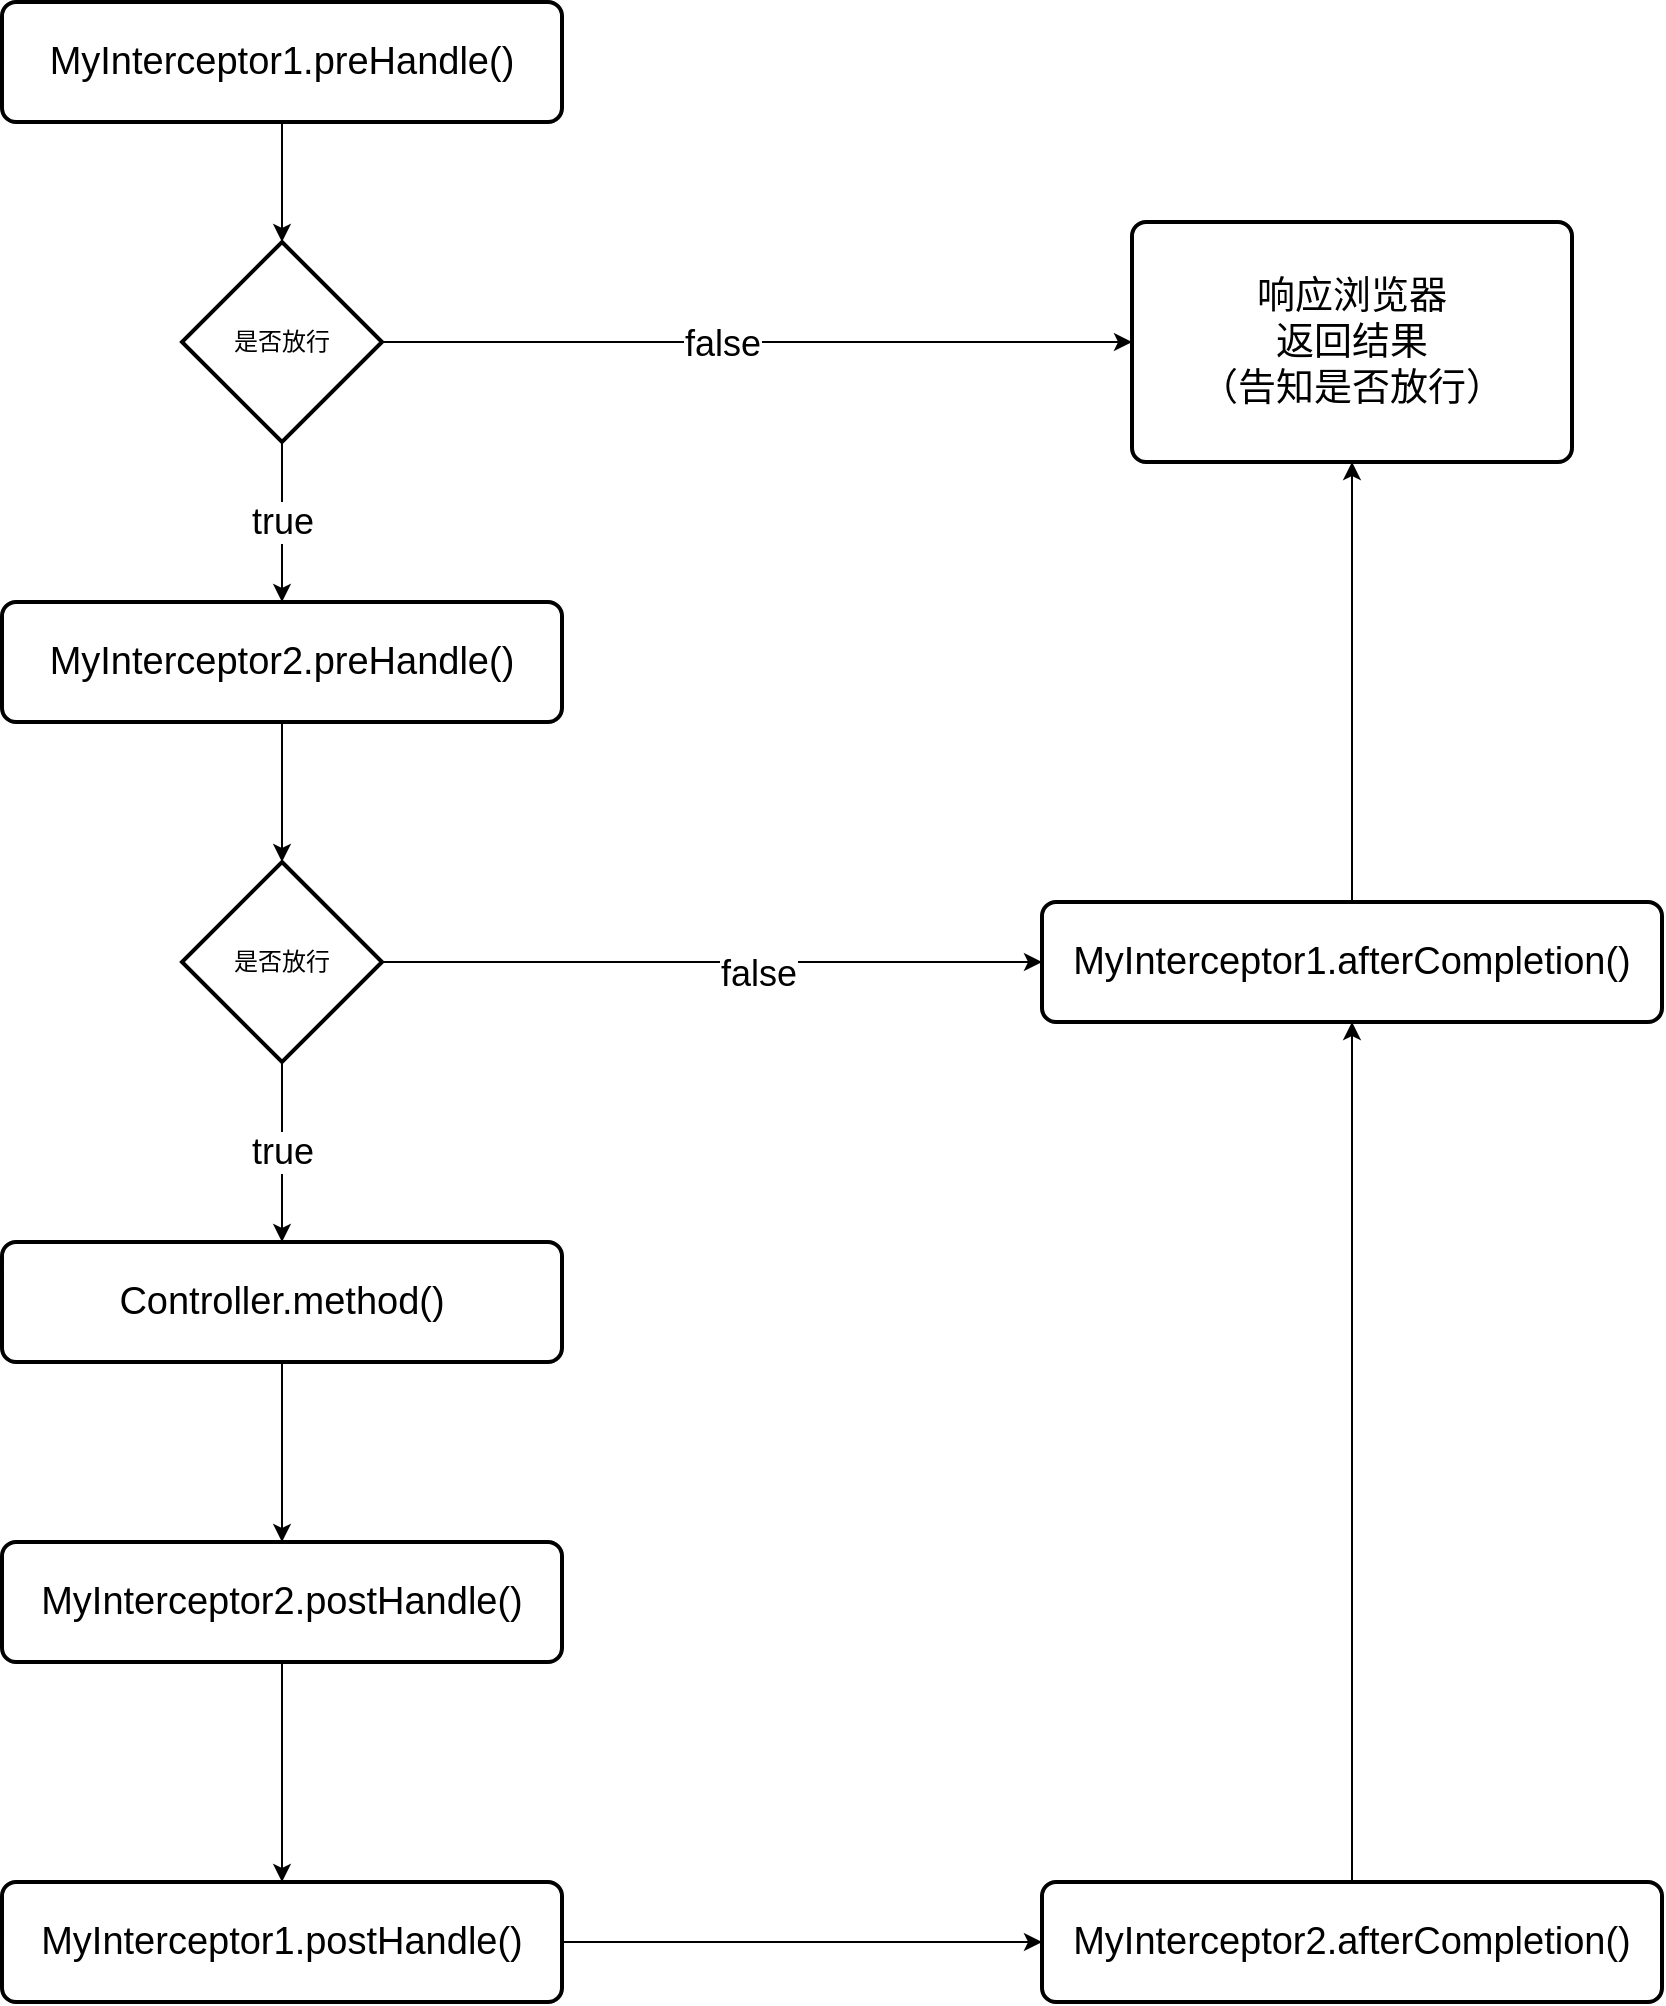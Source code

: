 <mxfile version="13.5.1" type="device"><diagram id="WeU0R5Hy3I_c9_wsVthY" name="第 1 页"><mxGraphModel dx="1673" dy="978" grid="1" gridSize="10" guides="1" tooltips="1" connect="1" arrows="1" fold="1" page="1" pageScale="1" pageWidth="827" pageHeight="1169" math="0" shadow="0"><root><mxCell id="0"/><mxCell id="1" parent="0"/><mxCell id="N6PfS-zzRwD2R2AUpCTQ-9" value="" style="edgeStyle=orthogonalEdgeStyle;rounded=0;orthogonalLoop=1;jettySize=auto;html=1;" edge="1" parent="1" source="N6PfS-zzRwD2R2AUpCTQ-1" target="N6PfS-zzRwD2R2AUpCTQ-8"><mxGeometry relative="1" as="geometry"/></mxCell><mxCell id="N6PfS-zzRwD2R2AUpCTQ-1" value="&lt;font style=&quot;font-size: 19px&quot;&gt;MyInterceptor1.preHandle()&lt;/font&gt;" style="rounded=1;whiteSpace=wrap;html=1;absoluteArcSize=1;arcSize=14;strokeWidth=2;" vertex="1" parent="1"><mxGeometry x="60" y="40" width="280" height="60" as="geometry"/></mxCell><mxCell id="N6PfS-zzRwD2R2AUpCTQ-19" style="edgeStyle=orthogonalEdgeStyle;rounded=0;orthogonalLoop=1;jettySize=auto;html=1;fontSize=18;" edge="1" parent="1" source="N6PfS-zzRwD2R2AUpCTQ-2" target="N6PfS-zzRwD2R2AUpCTQ-4"><mxGeometry relative="1" as="geometry"/></mxCell><mxCell id="N6PfS-zzRwD2R2AUpCTQ-28" value="false" style="edgeLabel;html=1;align=center;verticalAlign=middle;resizable=0;points=[];fontSize=18;" vertex="1" connectable="0" parent="N6PfS-zzRwD2R2AUpCTQ-19"><mxGeometry x="0.139" y="-6" relative="1" as="geometry"><mxPoint as="offset"/></mxGeometry></mxCell><mxCell id="N6PfS-zzRwD2R2AUpCTQ-20" value="true" style="edgeStyle=orthogonalEdgeStyle;rounded=0;orthogonalLoop=1;jettySize=auto;html=1;fontSize=18;" edge="1" parent="1" source="N6PfS-zzRwD2R2AUpCTQ-2" target="N6PfS-zzRwD2R2AUpCTQ-15"><mxGeometry relative="1" as="geometry"/></mxCell><mxCell id="N6PfS-zzRwD2R2AUpCTQ-2" value="是否放行" style="strokeWidth=2;html=1;shape=mxgraph.flowchart.decision;whiteSpace=wrap;" vertex="1" parent="1"><mxGeometry x="150" y="470" width="100" height="100" as="geometry"/></mxCell><mxCell id="N6PfS-zzRwD2R2AUpCTQ-23" style="edgeStyle=orthogonalEdgeStyle;rounded=0;orthogonalLoop=1;jettySize=auto;html=1;entryX=0;entryY=0.5;entryDx=0;entryDy=0;fontSize=18;" edge="1" parent="1" source="N6PfS-zzRwD2R2AUpCTQ-3" target="N6PfS-zzRwD2R2AUpCTQ-5"><mxGeometry relative="1" as="geometry"/></mxCell><mxCell id="N6PfS-zzRwD2R2AUpCTQ-3" value="&lt;font style=&quot;font-size: 19px&quot;&gt;MyInterceptor1.postHandle()&lt;/font&gt;" style="rounded=1;whiteSpace=wrap;html=1;absoluteArcSize=1;arcSize=14;strokeWidth=2;" vertex="1" parent="1"><mxGeometry x="60" y="980" width="280" height="60" as="geometry"/></mxCell><mxCell id="N6PfS-zzRwD2R2AUpCTQ-27" style="edgeStyle=orthogonalEdgeStyle;rounded=0;orthogonalLoop=1;jettySize=auto;html=1;fontSize=18;" edge="1" parent="1" source="N6PfS-zzRwD2R2AUpCTQ-4" target="N6PfS-zzRwD2R2AUpCTQ-11"><mxGeometry relative="1" as="geometry"/></mxCell><mxCell id="N6PfS-zzRwD2R2AUpCTQ-4" value="&lt;font style=&quot;font-size: 19px&quot;&gt;MyInterceptor1.afterCompletion()&lt;/font&gt;" style="rounded=1;whiteSpace=wrap;html=1;absoluteArcSize=1;arcSize=14;strokeWidth=2;" vertex="1" parent="1"><mxGeometry x="580" y="490" width="310" height="60" as="geometry"/></mxCell><mxCell id="N6PfS-zzRwD2R2AUpCTQ-25" style="edgeStyle=orthogonalEdgeStyle;rounded=0;orthogonalLoop=1;jettySize=auto;html=1;fontSize=18;" edge="1" parent="1" source="N6PfS-zzRwD2R2AUpCTQ-5" target="N6PfS-zzRwD2R2AUpCTQ-4"><mxGeometry relative="1" as="geometry"/></mxCell><mxCell id="N6PfS-zzRwD2R2AUpCTQ-5" value="&lt;font style=&quot;font-size: 19px&quot;&gt;MyInterceptor2.afterCompletion()&lt;/font&gt;" style="rounded=1;whiteSpace=wrap;html=1;absoluteArcSize=1;arcSize=14;strokeWidth=2;" vertex="1" parent="1"><mxGeometry x="580" y="980" width="310" height="60" as="geometry"/></mxCell><mxCell id="N6PfS-zzRwD2R2AUpCTQ-22" style="edgeStyle=orthogonalEdgeStyle;rounded=0;orthogonalLoop=1;jettySize=auto;html=1;fontSize=18;" edge="1" parent="1" source="N6PfS-zzRwD2R2AUpCTQ-6" target="N6PfS-zzRwD2R2AUpCTQ-3"><mxGeometry relative="1" as="geometry"/></mxCell><mxCell id="N6PfS-zzRwD2R2AUpCTQ-6" value="&lt;font style=&quot;font-size: 19px&quot;&gt;MyInterceptor2.postHandle()&lt;/font&gt;" style="rounded=1;whiteSpace=wrap;html=1;absoluteArcSize=1;arcSize=14;strokeWidth=2;" vertex="1" parent="1"><mxGeometry x="60" y="810" width="280" height="60" as="geometry"/></mxCell><mxCell id="N6PfS-zzRwD2R2AUpCTQ-18" value="" style="edgeStyle=orthogonalEdgeStyle;rounded=0;orthogonalLoop=1;jettySize=auto;html=1;fontSize=18;" edge="1" parent="1" source="N6PfS-zzRwD2R2AUpCTQ-7" target="N6PfS-zzRwD2R2AUpCTQ-2"><mxGeometry relative="1" as="geometry"/></mxCell><mxCell id="N6PfS-zzRwD2R2AUpCTQ-7" value="&lt;font style=&quot;font-size: 19px&quot;&gt;MyInterceptor2.preHandle()&lt;/font&gt;" style="rounded=1;whiteSpace=wrap;html=1;absoluteArcSize=1;arcSize=14;strokeWidth=2;" vertex="1" parent="1"><mxGeometry x="60" y="340" width="280" height="60" as="geometry"/></mxCell><mxCell id="N6PfS-zzRwD2R2AUpCTQ-12" style="edgeStyle=orthogonalEdgeStyle;rounded=0;orthogonalLoop=1;jettySize=auto;html=1;" edge="1" parent="1" source="N6PfS-zzRwD2R2AUpCTQ-8" target="N6PfS-zzRwD2R2AUpCTQ-11"><mxGeometry relative="1" as="geometry"/></mxCell><mxCell id="N6PfS-zzRwD2R2AUpCTQ-14" value="false" style="edgeLabel;html=1;align=center;verticalAlign=middle;resizable=0;points=[];fontSize=18;" vertex="1" connectable="0" parent="N6PfS-zzRwD2R2AUpCTQ-12"><mxGeometry x="-0.094" y="-1" relative="1" as="geometry"><mxPoint as="offset"/></mxGeometry></mxCell><mxCell id="N6PfS-zzRwD2R2AUpCTQ-17" value="true" style="edgeStyle=orthogonalEdgeStyle;rounded=0;orthogonalLoop=1;jettySize=auto;html=1;fontSize=18;" edge="1" parent="1" source="N6PfS-zzRwD2R2AUpCTQ-8" target="N6PfS-zzRwD2R2AUpCTQ-7"><mxGeometry relative="1" as="geometry"/></mxCell><mxCell id="N6PfS-zzRwD2R2AUpCTQ-8" value="是否放行" style="strokeWidth=2;html=1;shape=mxgraph.flowchart.decision;whiteSpace=wrap;" vertex="1" parent="1"><mxGeometry x="150" y="160" width="100" height="100" as="geometry"/></mxCell><mxCell id="N6PfS-zzRwD2R2AUpCTQ-11" value="&lt;span style=&quot;font-size: 19px&quot;&gt;响应浏览器&lt;br&gt;返回结果&lt;br&gt;（告知是否放行）&lt;br&gt;&lt;/span&gt;" style="rounded=1;whiteSpace=wrap;html=1;absoluteArcSize=1;arcSize=14;strokeWidth=2;" vertex="1" parent="1"><mxGeometry x="625" y="150" width="220" height="120" as="geometry"/></mxCell><mxCell id="N6PfS-zzRwD2R2AUpCTQ-21" value="" style="edgeStyle=orthogonalEdgeStyle;rounded=0;orthogonalLoop=1;jettySize=auto;html=1;fontSize=18;" edge="1" parent="1" source="N6PfS-zzRwD2R2AUpCTQ-15" target="N6PfS-zzRwD2R2AUpCTQ-6"><mxGeometry relative="1" as="geometry"/></mxCell><mxCell id="N6PfS-zzRwD2R2AUpCTQ-15" value="&lt;font style=&quot;font-size: 19px&quot;&gt;Controller.method()&lt;/font&gt;" style="rounded=1;whiteSpace=wrap;html=1;absoluteArcSize=1;arcSize=14;strokeWidth=2;" vertex="1" parent="1"><mxGeometry x="60" y="660" width="280" height="60" as="geometry"/></mxCell></root></mxGraphModel></diagram></mxfile>